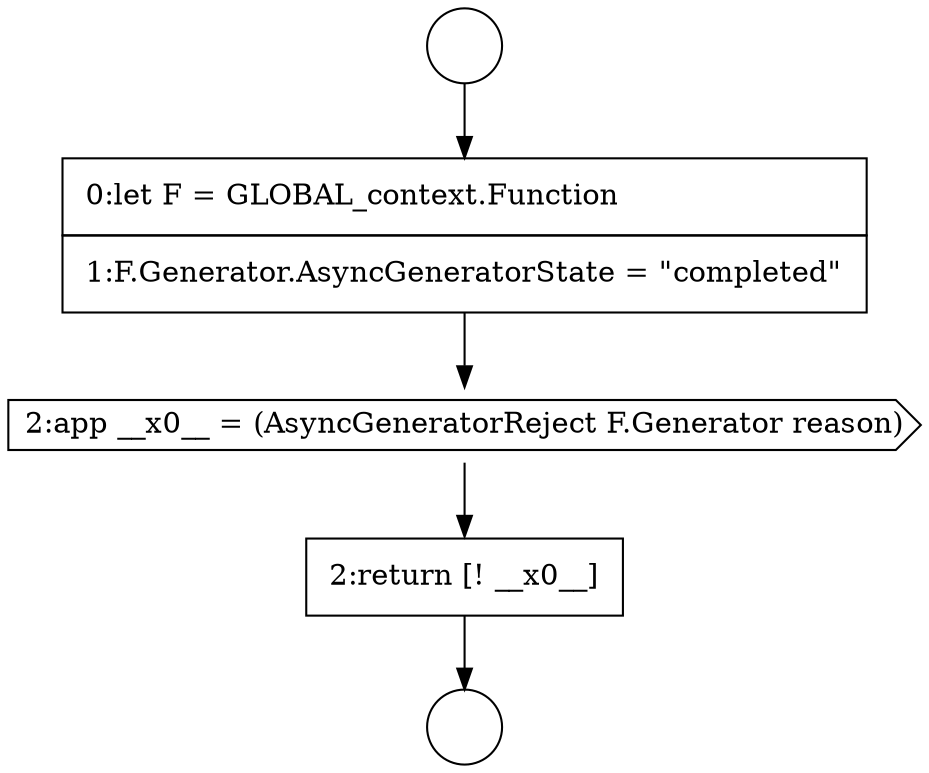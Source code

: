 digraph {
  node17330 [shape=none, margin=0, label=<<font color="black">
    <table border="0" cellborder="1" cellspacing="0" cellpadding="10">
      <tr><td align="left">0:let F = GLOBAL_context.Function</td></tr>
      <tr><td align="left">1:F.Generator.AsyncGeneratorState = &quot;completed&quot;</td></tr>
    </table>
  </font>> color="black" fillcolor="white" style=filled]
  node17331 [shape=cds, label=<<font color="black">2:app __x0__ = (AsyncGeneratorReject F.Generator reason)</font>> color="black" fillcolor="white" style=filled]
  node17328 [shape=circle label=" " color="black" fillcolor="white" style=filled]
  node17332 [shape=none, margin=0, label=<<font color="black">
    <table border="0" cellborder="1" cellspacing="0" cellpadding="10">
      <tr><td align="left">2:return [! __x0__]</td></tr>
    </table>
  </font>> color="black" fillcolor="white" style=filled]
  node17329 [shape=circle label=" " color="black" fillcolor="white" style=filled]
  node17328 -> node17330 [ color="black"]
  node17330 -> node17331 [ color="black"]
  node17331 -> node17332 [ color="black"]
  node17332 -> node17329 [ color="black"]
}
